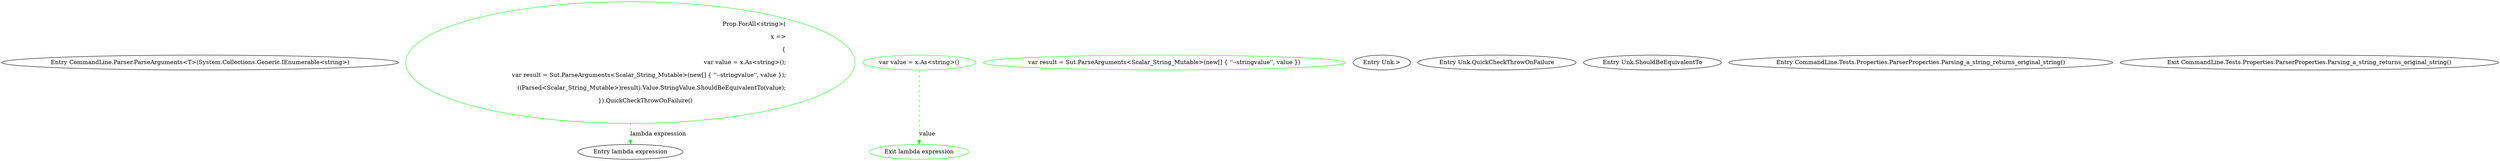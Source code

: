digraph  {
m0_9 [cluster="CommandLine.Parser.ParseArguments<T>(System.Collections.Generic.IEnumerable<string>)", file="ParserProperties.cs", label="Entry CommandLine.Parser.ParseArguments<T>(System.Collections.Generic.IEnumerable<string>)", span="85-85"];
m0_5 [cluster="lambda expression", file="ParserProperties.cs", label="Entry lambda expression", span="20-24"];
m0_6 [cluster="lambda expression", color=green, community=0, file="ParserProperties.cs", label="var value = x.As<string>()", prediction=0, span="22-22"];
m0_7 [cluster="lambda expression", color=green, community=0, file="ParserProperties.cs", label="var result = Sut.ParseArguments<Scalar_String_Mutable>(new[] { ''--stringvalue'', value })", prediction=1, span="23-23"];
m0_8 [cluster="lambda expression", color=green, community=0, file="ParserProperties.cs", label="Exit lambda expression", prediction=0, span="20-24"];
m0_3 [cluster="Unk.>", file="ParserProperties.cs", label="Entry Unk.>", span=""];
m0_4 [cluster="Unk.QuickCheckThrowOnFailure", file="ParserProperties.cs", label="Entry Unk.QuickCheckThrowOnFailure", span=""];
m0_10 [cluster="Unk.ShouldBeEquivalentTo", file="ParserProperties.cs", label="Entry Unk.ShouldBeEquivalentTo", span=""];
m0_0 [cluster="CommandLine.Tests.Properties.ParserProperties.Parsing_a_string_returns_original_string()", file="ParserProperties.cs", label="Entry CommandLine.Tests.Properties.ParserProperties.Parsing_a_string_returns_original_string()", span="17-17"];
m0_1 [cluster="CommandLine.Tests.Properties.ParserProperties.Parsing_a_string_returns_original_string()", color=green, community=0, file="ParserProperties.cs", label="Prop.ForAll<string>(\r\n                x =>\r\n                {\r\n                    var value = x.As<string>();\r\n                    var result = Sut.ParseArguments<Scalar_String_Mutable>(new[] { ''--stringvalue'', value });\r\n                    ((Parsed<Scalar_String_Mutable>)result).Value.StringValue.ShouldBeEquivalentTo(value);\r\n                }).QuickCheckThrowOnFailure()", prediction=3, span="19-25"];
m0_2 [cluster="CommandLine.Tests.Properties.ParserProperties.Parsing_a_string_returns_original_string()", file="ParserProperties.cs", label="Exit CommandLine.Tests.Properties.ParserProperties.Parsing_a_string_returns_original_string()", span="17-17"];
m0_6 -> m0_8  [color=green, key=1, label=value, style=dashed];
m0_1 -> m0_5  [color=green, key=1, label="lambda expression", style=dashed];
}
